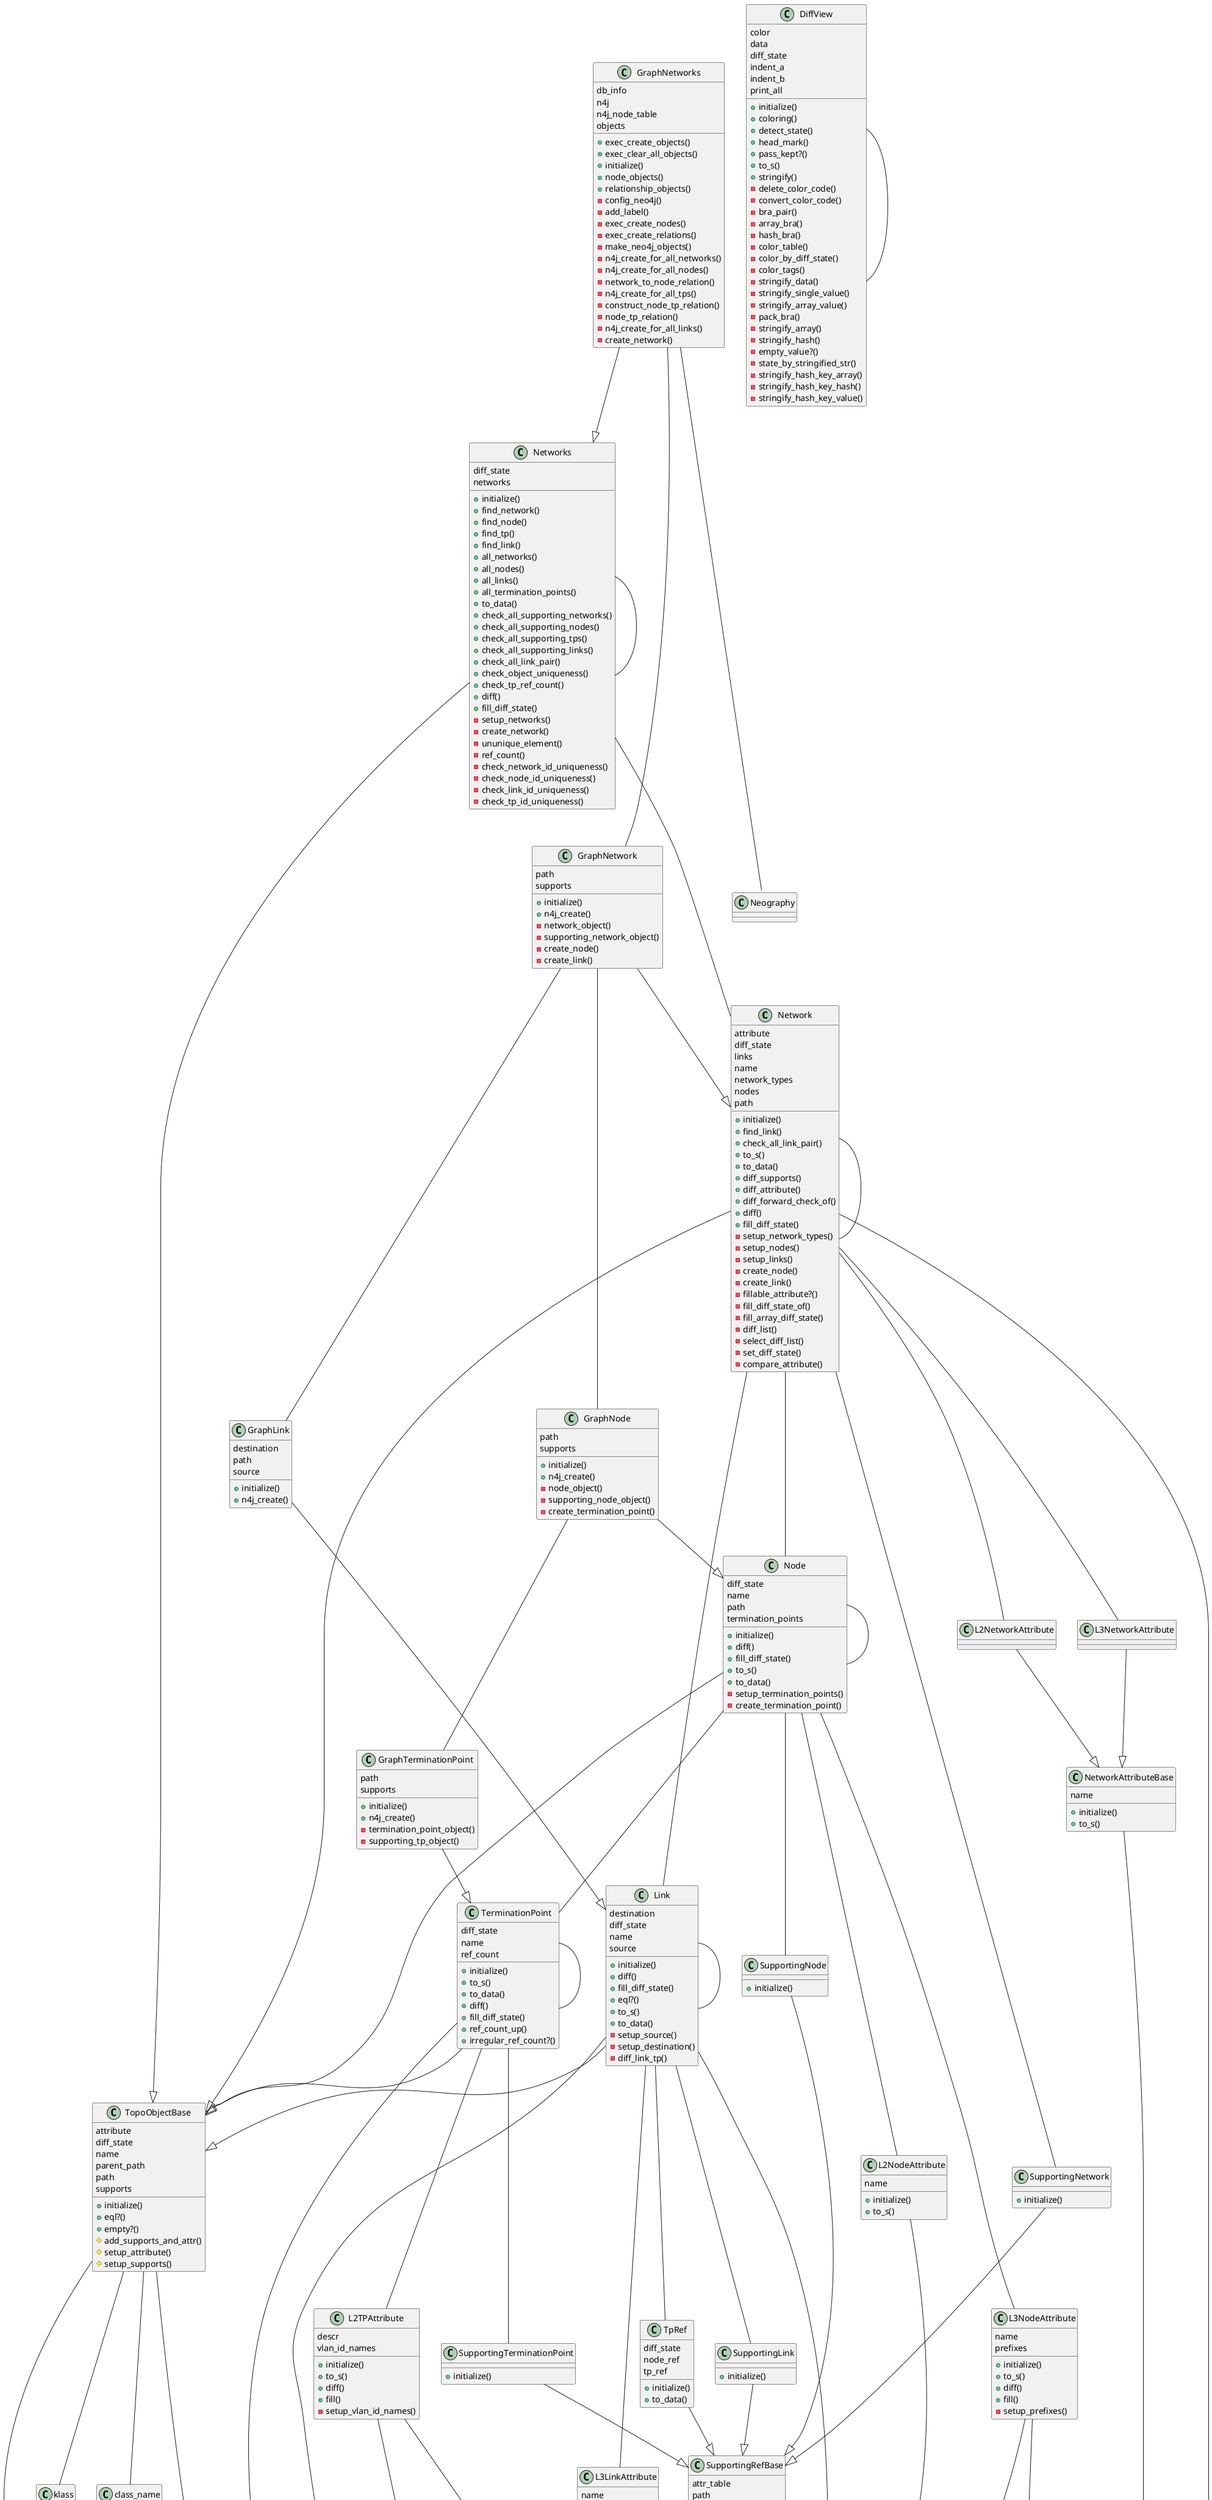@startuml
class Network {
  +initialize()
  +find_link()
  +check_all_link_pair()
  +to_s()
  +to_data()
  +diff_supports()
  +diff_attribute()
  +diff_forward_check_of()
  +diff()
  +fill_diff_state()
  -setup_network_types()
  -setup_nodes()
  -setup_links()
  -create_node()
  -create_link()
  -fillable_attribute?()
  -fill_diff_state_of()
  -fill_array_diff_state()
  -diff_list()
  -select_diff_list()
  -set_diff_state()
  -compare_attribute()
  attribute
  diff_state
  links
  name
  network_types
  nodes
  path
}
Network --|> TopoObjectBase
Network --- DiffState
Network --- L2NetworkAttribute
Network --- L3NetworkAttribute
Network --- Link
Network --- Network
Network --- Node
Network --- SupportingNetwork
class SupportingRefBase {
  +initialize()
  +to_s()
  +ref_path()
  attr_table
  path
}
SupportingRefBase --|> AttributeBase
class SupportingNetwork {
  +initialize()
}
SupportingNetwork --|> SupportingRefBase
class SupportingNode {
  +initialize()
}
SupportingNode --|> SupportingRefBase
class SupportingLink {
  +initialize()
}
SupportingLink --|> SupportingRefBase
class SupportingTerminationPoint {
  +initialize()
}
SupportingTerminationPoint --|> SupportingRefBase
class Link {
  +initialize()
  +diff()
  +fill_diff_state()
  +eql?()
  +to_s()
  +to_data()
  -setup_source()
  -setup_destination()
  -diff_link_tp()
  destination
  diff_state
  name
  source
}
Link --|> TopoObjectBase
Link --- DiffState
Link --- L2LinkAttribute
Link --- L3LinkAttribute
Link --- Link
Link --- SupportingLink
Link --- TpRef
class GraphNetwork {
  +initialize()
  +n4j_create()
  -network_object()
  -supporting_network_object()
  -create_node()
  -create_link()
  path
  supports
}
GraphNetwork --|> Network
GraphNetwork --- GraphLink
GraphNetwork --- GraphNode
class Node {
  +initialize()
  +diff()
  +fill_diff_state()
  +to_s()
  +to_data()
  -setup_termination_points()
  -create_termination_point()
  diff_state
  name
  path
  termination_points
}
Node --|> TopoObjectBase
Node --- L2NodeAttribute
Node --- L3NodeAttribute
Node --- Node
Node --- SupportingNode
Node --- TerminationPoint
class DiffView {
  +initialize()
  +coloring()
  +detect_state()
  +head_mark()
  +pass_kept?()
  +to_s()
  +stringify()
  -delete_color_code()
  -convert_color_code()
  -bra_pair()
  -array_bra()
  -hash_bra()
  -color_table()
  -color_by_diff_state()
  -color_tags()
  -stringify_data()
  -stringify_single_value()
  -stringify_array_value()
  -pack_bra()
  -stringify_array()
  -stringify_hash()
  -empty_value?()
  -state_by_stringified_str()
  -stringify_hash_key_array()
  -stringify_hash_key_hash()
  -stringify_hash_key_value()
  color
  data
  diff_state
  indent_a
  indent_b
  print_all
}
DiffView --- DiffView
class NetworkAttributeBase {
  +initialize()
  +to_s()
  name
}
NetworkAttributeBase --|> AttributeBase
class L2NetworkAttribute {
}
L2NetworkAttribute --|> NetworkAttributeBase
class L3NetworkAttribute {
}
L3NetworkAttribute --|> NetworkAttributeBase
class TerminationPoint {
  +initialize()
  +to_s()
  +to_data()
  +diff()
  +fill_diff_state()
  +ref_count_up()
  +irregular_ref_count?()
  diff_state
  name
  ref_count
}
TerminationPoint --|> TopoObjectBase
TerminationPoint --- L2TPAttribute
TerminationPoint --- L3TPAttribute
TerminationPoint --- SupportingTerminationPoint
TerminationPoint --- TerminationPoint
class GraphNetworks {
  +exec_create_objects()
  +exec_clear_all_objects()
  +initialize()
  +node_objects()
  +relationship_objects()
  -config_neo4j()
  -add_label()
  -exec_create_nodes()
  -exec_create_relations()
  -make_neo4j_objects()
  -n4j_create_for_all_networks()
  -n4j_create_for_all_nodes()
  -network_to_node_relation()
  -n4j_create_for_all_tps()
  -construct_node_tp_relation()
  -node_tp_relation()
  -n4j_create_for_all_links()
  -create_network()
  db_info
  n4j
  n4j_node_table
  objects
}
GraphNetworks --|> Networks
GraphNetworks --- GraphNetwork
GraphNetworks --- Neography::Rest
class Networks {
  +initialize()
  +find_network()
  +find_node()
  +find_tp()
  +find_link()
  +all_networks()
  +all_nodes()
  +all_links()
  +all_termination_points()
  +to_data()
  +check_all_supporting_networks()
  +check_all_supporting_nodes()
  +check_all_supporting_tps()
  +check_all_supporting_links()
  +check_all_link_pair()
  +check_object_uniqueness()
  +check_tp_ref_count()
  +diff()
  +fill_diff_state()
  -setup_networks()
  -create_network()
  -ununique_element()
  -ref_count()
  -check_network_id_uniqueness()
  -check_node_id_uniqueness()
  -check_link_id_uniqueness()
  -check_tp_id_uniqueness()
  diff_state
  networks
}
Networks --|> TopoObjectBase
Networks --- Network
Networks --- Networks
class GraphTerminationPoint {
  +initialize()
  +n4j_create()
  -termination_point_object()
  -supporting_tp_object()
  path
  supports
}
GraphTerminationPoint --|> TerminationPoint
class AttributeTableLine {
  +initialize()
  -setup_check()
  check
  default
  ext
  int
}
class AttributeTable {
  +diff_backward_check()
  -initialize()
  -int_keys()
  -int_keys_with_empty_check()
  -ext_of()
  -default_of()
  -check_of()
  -find_line_by()
  -pick_backward_state()
  -backward_state_from()
  diff_state
  lines
}
AttributeTable --- AttributeTableLine
class L2LinkAttribute {
  +initialize()
  +to_s()
  name
}
L2LinkAttribute --|> AttributeBase
class L3LinkAttribute {
  +initialize()
  +to_s()
  name
}
L3LinkAttribute --|> AttributeBase
class GraphLink {
  +initialize()
  +n4j_create()
  destination
  path
  source
}
GraphLink --|> Link
class AttributeBase {
  +initialize()
  +empty?()
  +eql?()
  +to_s()
  +diff?()
  +fill?()
  +select_child_attr()
  +to_data()
  -setup_members()
  -diff_of()
  -fill_of()
  -empty_added?()
  -empty_deleted?()
  -diff_with_empty_attr()
  attr_table
  diff_state
  keys
  keys_with_empty_check
  path
  type
}
AttributeBase --- AttributeTable
AttributeBase --- DiffState
class DiffState {
  +initialize()
  +detect()
  +to_s()
  +to_data()
  +empty?()
  backward
  forward
  pair
}
class L2NodeAttribute {
  +initialize()
  +to_s()
  name
}
L2NodeAttribute --|> AttributeBase
class L3Prefix {
  +initialize()
}
L3Prefix --|> AttributeBase
class L3NodeAttribute {
  +initialize()
  +to_s()
  +diff()
  +fill()
  -setup_prefixes()
  name
  prefixes
}
L3NodeAttribute --|> AttributeBase
L3NodeAttribute --- L3Prefix
class GraphNode {
  +initialize()
  +n4j_create()
  -node_object()
  -supporting_node_object()
  -create_termination_point()
  path
  supports
}
GraphNode --|> Node
GraphNode --- GraphTerminationPoint
class TopoObjectBase {
  +initialize()
  +eql?()
  +empty?()
  #add_supports_and_attr()
  #setup_attribute()
  #setup_supports()
  attribute
  diff_state
  name
  parent_path
  path
  supports
}
TopoObjectBase --- AttributeBase
TopoObjectBase --- DiffState
TopoObjectBase --- class_name
TopoObjectBase --- klass
class TpRef {
  +initialize()
  +to_data()
  diff_state
  node_ref
  tp_ref
}
TpRef --|> SupportingRefBase
class L2VlanIdName {
  +initialize()
  +to_s()
  id
}
L2VlanIdName --|> AttributeBase
class L2TPAttribute {
  +initialize()
  +to_s()
  +diff()
  +fill()
  -setup_vlan_id_names()
  descr
  vlan_id_names
}
L2TPAttribute --|> AttributeBase
L2TPAttribute --- L2VlanIdName
class L3TPAttribute {
  -initialize()
  -to_s()
  ip_addrs
}
L3TPAttribute --|> AttributeBase
@enduml
